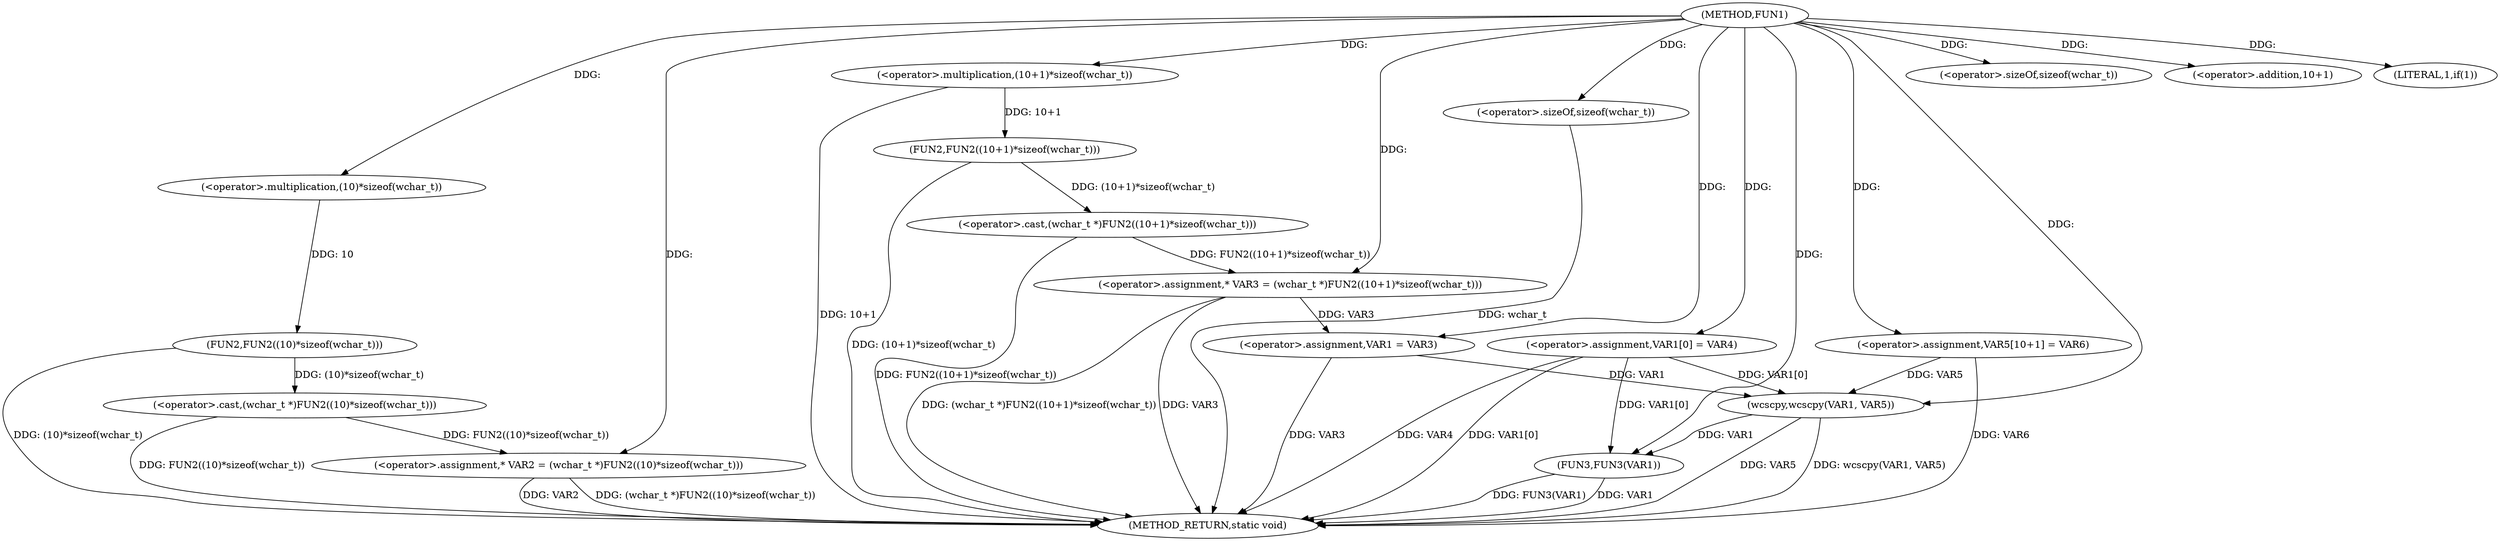 digraph FUN1 {  
"1000100" [label = "(METHOD,FUN1)" ]
"1000146" [label = "(METHOD_RETURN,static void)" ]
"1000104" [label = "(<operator>.assignment,* VAR2 = (wchar_t *)FUN2((10)*sizeof(wchar_t)))" ]
"1000106" [label = "(<operator>.cast,(wchar_t *)FUN2((10)*sizeof(wchar_t)))" ]
"1000108" [label = "(FUN2,FUN2((10)*sizeof(wchar_t)))" ]
"1000109" [label = "(<operator>.multiplication,(10)*sizeof(wchar_t))" ]
"1000111" [label = "(<operator>.sizeOf,sizeof(wchar_t))" ]
"1000114" [label = "(<operator>.assignment,* VAR3 = (wchar_t *)FUN2((10+1)*sizeof(wchar_t)))" ]
"1000116" [label = "(<operator>.cast,(wchar_t *)FUN2((10+1)*sizeof(wchar_t)))" ]
"1000118" [label = "(FUN2,FUN2((10+1)*sizeof(wchar_t)))" ]
"1000119" [label = "(<operator>.multiplication,(10+1)*sizeof(wchar_t))" ]
"1000120" [label = "(<operator>.addition,10+1)" ]
"1000123" [label = "(<operator>.sizeOf,sizeof(wchar_t))" ]
"1000126" [label = "(LITERAL,1,if(1))" ]
"1000128" [label = "(<operator>.assignment,VAR1 = VAR3)" ]
"1000131" [label = "(<operator>.assignment,VAR1[0] = VAR4)" ]
"1000138" [label = "(<operator>.assignment,VAR5[10+1] = VAR6)" ]
"1000141" [label = "(wcscpy,wcscpy(VAR1, VAR5))" ]
"1000144" [label = "(FUN3,FUN3(VAR1))" ]
  "1000128" -> "1000146"  [ label = "DDG: VAR3"] 
  "1000106" -> "1000146"  [ label = "DDG: FUN2((10)*sizeof(wchar_t))"] 
  "1000104" -> "1000146"  [ label = "DDG: VAR2"] 
  "1000138" -> "1000146"  [ label = "DDG: VAR6"] 
  "1000144" -> "1000146"  [ label = "DDG: FUN3(VAR1)"] 
  "1000114" -> "1000146"  [ label = "DDG: VAR3"] 
  "1000116" -> "1000146"  [ label = "DDG: FUN2((10+1)*sizeof(wchar_t))"] 
  "1000118" -> "1000146"  [ label = "DDG: (10+1)*sizeof(wchar_t)"] 
  "1000114" -> "1000146"  [ label = "DDG: (wchar_t *)FUN2((10+1)*sizeof(wchar_t))"] 
  "1000131" -> "1000146"  [ label = "DDG: VAR1[0]"] 
  "1000141" -> "1000146"  [ label = "DDG: wcscpy(VAR1, VAR5)"] 
  "1000131" -> "1000146"  [ label = "DDG: VAR4"] 
  "1000119" -> "1000146"  [ label = "DDG: 10+1"] 
  "1000141" -> "1000146"  [ label = "DDG: VAR5"] 
  "1000144" -> "1000146"  [ label = "DDG: VAR1"] 
  "1000104" -> "1000146"  [ label = "DDG: (wchar_t *)FUN2((10)*sizeof(wchar_t))"] 
  "1000108" -> "1000146"  [ label = "DDG: (10)*sizeof(wchar_t)"] 
  "1000123" -> "1000146"  [ label = "DDG: wchar_t"] 
  "1000106" -> "1000104"  [ label = "DDG: FUN2((10)*sizeof(wchar_t))"] 
  "1000100" -> "1000104"  [ label = "DDG: "] 
  "1000108" -> "1000106"  [ label = "DDG: (10)*sizeof(wchar_t)"] 
  "1000109" -> "1000108"  [ label = "DDG: 10"] 
  "1000100" -> "1000109"  [ label = "DDG: "] 
  "1000100" -> "1000111"  [ label = "DDG: "] 
  "1000116" -> "1000114"  [ label = "DDG: FUN2((10+1)*sizeof(wchar_t))"] 
  "1000100" -> "1000114"  [ label = "DDG: "] 
  "1000118" -> "1000116"  [ label = "DDG: (10+1)*sizeof(wchar_t)"] 
  "1000119" -> "1000118"  [ label = "DDG: 10+1"] 
  "1000100" -> "1000119"  [ label = "DDG: "] 
  "1000100" -> "1000120"  [ label = "DDG: "] 
  "1000100" -> "1000123"  [ label = "DDG: "] 
  "1000100" -> "1000126"  [ label = "DDG: "] 
  "1000114" -> "1000128"  [ label = "DDG: VAR3"] 
  "1000100" -> "1000128"  [ label = "DDG: "] 
  "1000100" -> "1000131"  [ label = "DDG: "] 
  "1000100" -> "1000138"  [ label = "DDG: "] 
  "1000131" -> "1000141"  [ label = "DDG: VAR1[0]"] 
  "1000128" -> "1000141"  [ label = "DDG: VAR1"] 
  "1000100" -> "1000141"  [ label = "DDG: "] 
  "1000138" -> "1000141"  [ label = "DDG: VAR5"] 
  "1000141" -> "1000144"  [ label = "DDG: VAR1"] 
  "1000131" -> "1000144"  [ label = "DDG: VAR1[0]"] 
  "1000100" -> "1000144"  [ label = "DDG: "] 
}
